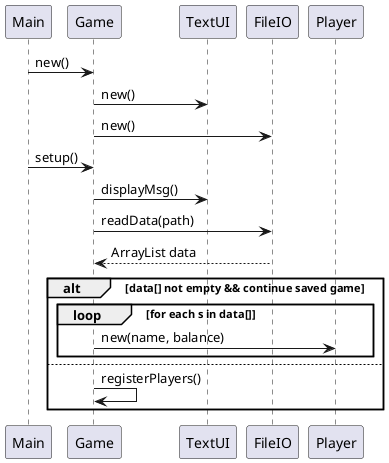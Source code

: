 @startuml
'https://plantuml.com/sequence-diagram

Main -> Game: new()
Game -> TextUI: new()
Game -> FileIO: new()
Main -> Game: setup()
Game -> TextUI: displayMsg()
Game -> FileIO: readData(path)
FileIO --> Game: ArrayList data
alt data[] not empty && continue saved game
loop for each s in data[]
Game -> Player: new(name, balance)
end
else
Game -> Game: registerPlayers()

end

@enduml

